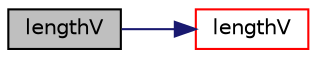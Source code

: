 digraph "lengthV"
{
  bgcolor="transparent";
  edge [fontname="Helvetica",fontsize="10",labelfontname="Helvetica",labelfontsize="10"];
  node [fontname="Helvetica",fontsize="10",shape=record];
  rankdir="LR";
  Node1 [label="lengthV",height=0.2,width=0.4,color="black", fillcolor="grey75", style="filled" fontcolor="black"];
  Node1 -> Node2 [color="midnightblue",fontsize="10",style="solid",fontname="Helvetica"];
  Node2 [label="lengthV",height=0.2,width=0.4,color="red",URL="$classFoam_1_1NURBS3DSurface.html#a2292976c980a21a0b2bbab9baa2714d7"];
}
